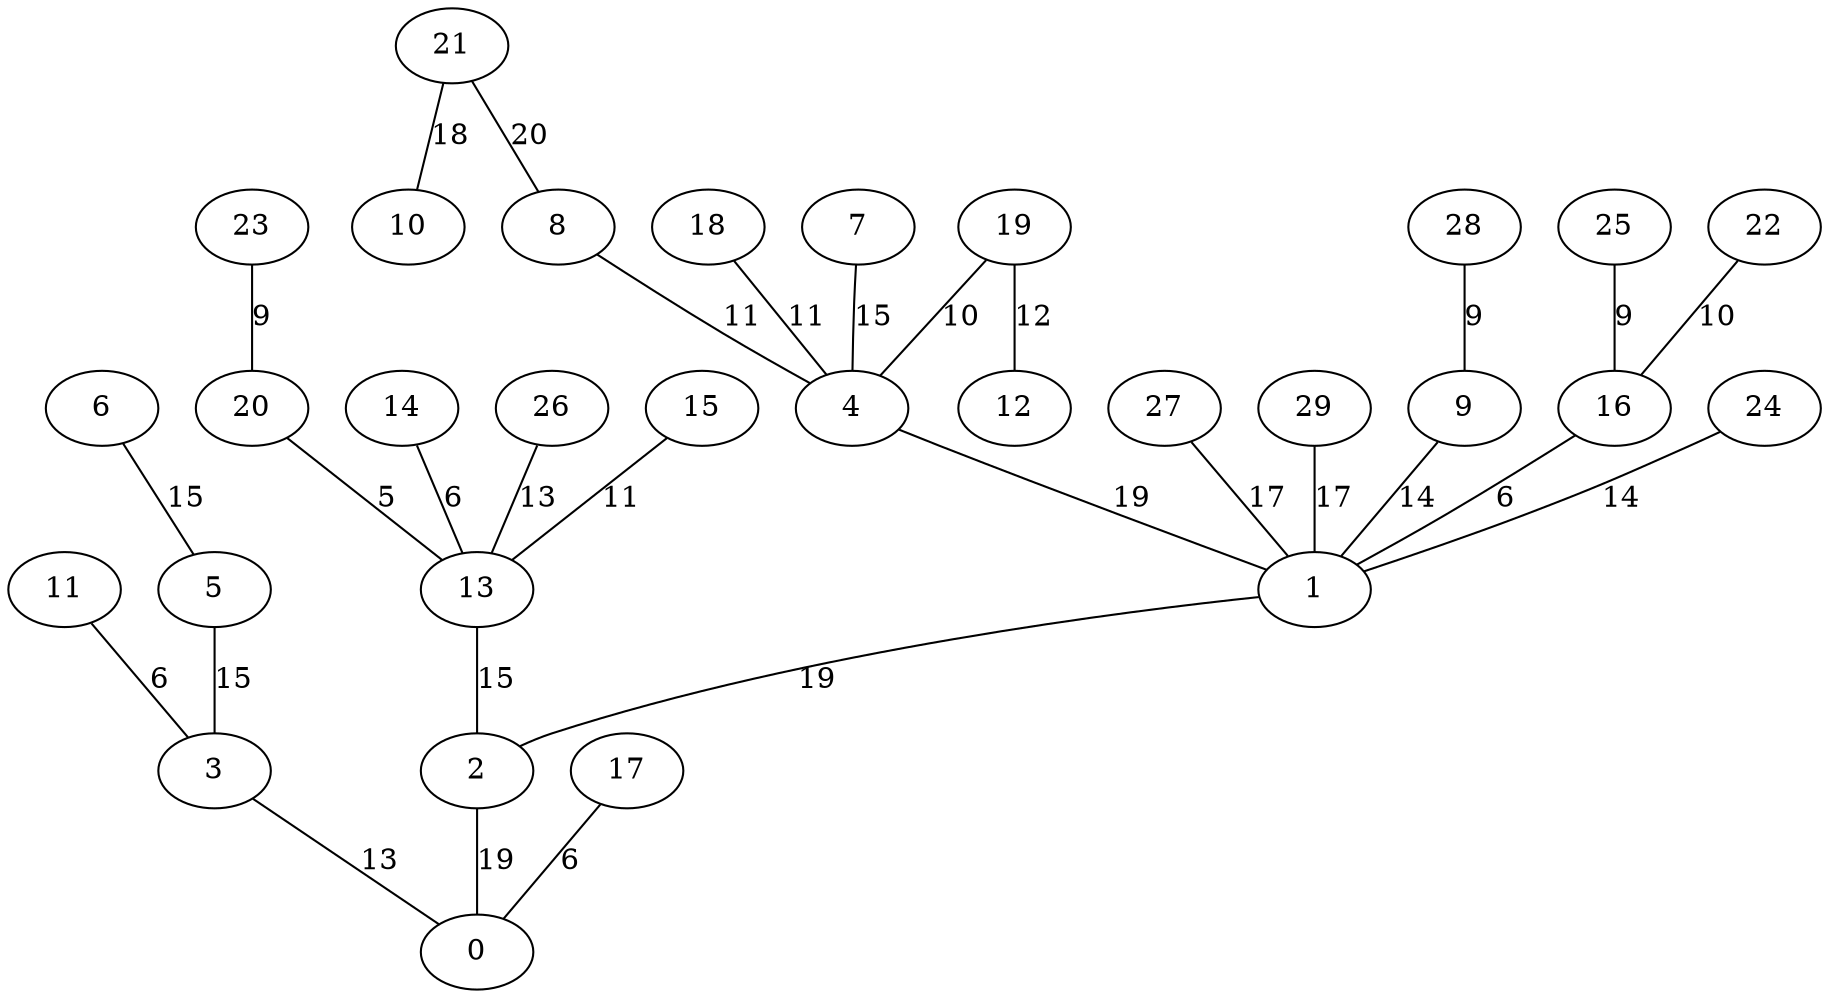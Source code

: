 graph G {
    "21" -- "8" [label="20"];
    "1" -- "2" [label="19"];
    "2" -- "0" [label="19"];
    "4" -- "1" [label="19"];
    "21" -- "10" [label="18"];
    "27" -- "1" [label="17"];
    "29" -- "1" [label="17"];
    "5" -- "3" [label="15"];
    "6" -- "5" [label="15"];
    "7" -- "4" [label="15"];
    "13" -- "2" [label="15"];
    "9" -- "1" [label="14"];
    "24" -- "1" [label="14"];
    "3" -- "0" [label="13"];
    "26" -- "13" [label="13"];
    "19" -- "12" [label="12"];
    "8" -- "4" [label="11"];
    "15" -- "13" [label="11"];
    "18" -- "4" [label="11"];
    "19" -- "4" [label="10"];
    "22" -- "16" [label="10"];
    "23" -- "20" [label="9"];
    "25" -- "16" [label="9"];
    "28" -- "9" [label="9"];
    "11" -- "3" [label="6"];
    "14" -- "13" [label="6"];
    "16" -- "1" [label="6"];
    "17" -- "0" [label="6"];
    "20" -- "13" [label="5"];
}